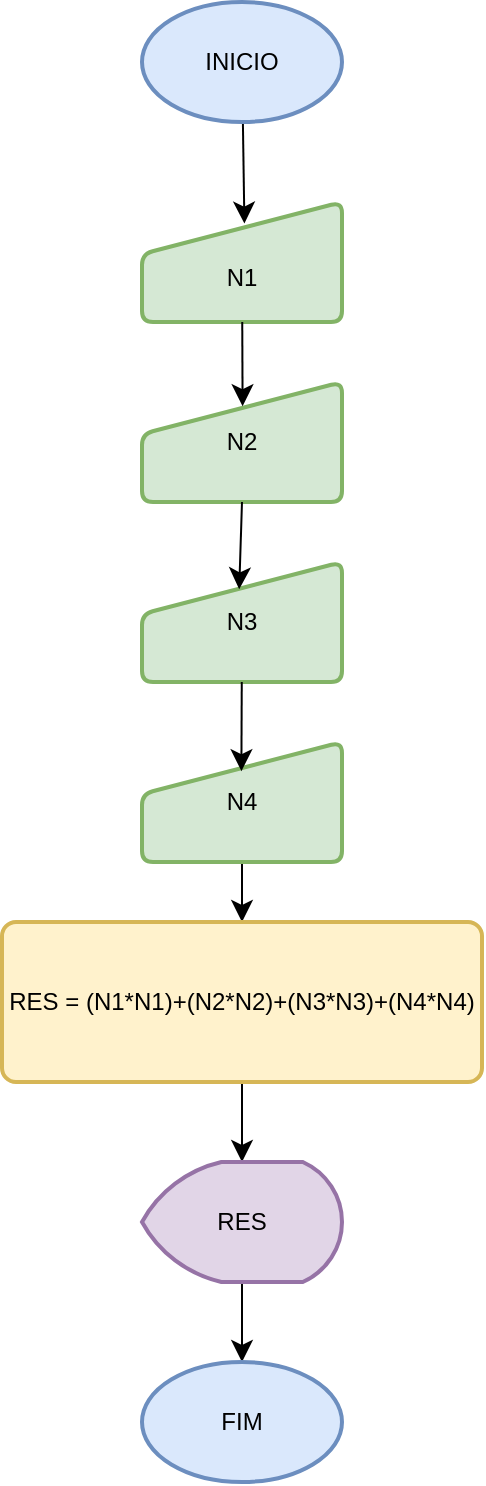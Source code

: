 <mxfile version="26.0.10">
  <diagram id="C5RBs43oDa-KdzZeNtuy" name="Page-1">
    <mxGraphModel dx="1588" dy="1046" grid="1" gridSize="10" guides="1" tooltips="1" connect="1" arrows="1" fold="1" page="1" pageScale="1" pageWidth="827" pageHeight="1169" math="0" shadow="0">
      <root>
        <mxCell id="WIyWlLk6GJQsqaUBKTNV-0" />
        <mxCell id="WIyWlLk6GJQsqaUBKTNV-1" parent="WIyWlLk6GJQsqaUBKTNV-0" />
        <mxCell id="n48ltDwbfwv2yMtDP_i--22" value="" style="edgeStyle=none;curved=1;rounded=0;orthogonalLoop=1;jettySize=auto;html=1;fontSize=12;startSize=8;endSize=8;entryX=0.512;entryY=0.18;entryDx=0;entryDy=0;entryPerimeter=0;" edge="1" parent="WIyWlLk6GJQsqaUBKTNV-1" source="n48ltDwbfwv2yMtDP_i--0" target="n48ltDwbfwv2yMtDP_i--10">
          <mxGeometry relative="1" as="geometry" />
        </mxCell>
        <mxCell id="n48ltDwbfwv2yMtDP_i--0" value="INICIO" style="strokeWidth=2;html=1;shape=mxgraph.flowchart.start_1;whiteSpace=wrap;fillColor=#dae8fc;strokeColor=#6c8ebf;" vertex="1" parent="WIyWlLk6GJQsqaUBKTNV-1">
          <mxGeometry x="400" y="330" width="100" height="60" as="geometry" />
        </mxCell>
        <mxCell id="n48ltDwbfwv2yMtDP_i--10" value="&lt;div&gt;&lt;br&gt;&lt;/div&gt;&lt;div&gt;N1&lt;/div&gt;" style="html=1;strokeWidth=2;shape=manualInput;whiteSpace=wrap;rounded=1;size=26;arcSize=11;fillColor=#d5e8d4;strokeColor=#82b366;" vertex="1" parent="WIyWlLk6GJQsqaUBKTNV-1">
          <mxGeometry x="400" y="430" width="100" height="60" as="geometry" />
        </mxCell>
        <mxCell id="n48ltDwbfwv2yMtDP_i--11" value="&lt;div&gt;N2&lt;/div&gt;" style="html=1;strokeWidth=2;shape=manualInput;whiteSpace=wrap;rounded=1;size=26;arcSize=11;fillColor=#d5e8d4;strokeColor=#82b366;" vertex="1" parent="WIyWlLk6GJQsqaUBKTNV-1">
          <mxGeometry x="400" y="520" width="100" height="60" as="geometry" />
        </mxCell>
        <mxCell id="n48ltDwbfwv2yMtDP_i--12" value="&lt;div&gt;N3&lt;/div&gt;" style="html=1;strokeWidth=2;shape=manualInput;whiteSpace=wrap;rounded=1;size=26;arcSize=11;fillColor=#d5e8d4;strokeColor=#82b366;" vertex="1" parent="WIyWlLk6GJQsqaUBKTNV-1">
          <mxGeometry x="400" y="610" width="100" height="60" as="geometry" />
        </mxCell>
        <mxCell id="n48ltDwbfwv2yMtDP_i--15" value="" style="edgeStyle=none;curved=1;rounded=0;orthogonalLoop=1;jettySize=auto;html=1;fontSize=12;startSize=8;endSize=8;" edge="1" parent="WIyWlLk6GJQsqaUBKTNV-1" source="n48ltDwbfwv2yMtDP_i--13" target="n48ltDwbfwv2yMtDP_i--14">
          <mxGeometry relative="1" as="geometry" />
        </mxCell>
        <mxCell id="n48ltDwbfwv2yMtDP_i--13" value="&lt;div&gt;N4&lt;/div&gt;" style="html=1;strokeWidth=2;shape=manualInput;whiteSpace=wrap;rounded=1;size=26;arcSize=11;fillColor=#d5e8d4;strokeColor=#82b366;" vertex="1" parent="WIyWlLk6GJQsqaUBKTNV-1">
          <mxGeometry x="400" y="700" width="100" height="60" as="geometry" />
        </mxCell>
        <mxCell id="n48ltDwbfwv2yMtDP_i--17" value="" style="edgeStyle=none;curved=1;rounded=0;orthogonalLoop=1;jettySize=auto;html=1;fontSize=12;startSize=8;endSize=8;" edge="1" parent="WIyWlLk6GJQsqaUBKTNV-1" source="n48ltDwbfwv2yMtDP_i--14" target="n48ltDwbfwv2yMtDP_i--16">
          <mxGeometry relative="1" as="geometry" />
        </mxCell>
        <mxCell id="n48ltDwbfwv2yMtDP_i--14" value="RES = (N1*N1)+(N2*N2)+(N3*N3)+(N4*N4)" style="rounded=1;whiteSpace=wrap;html=1;absoluteArcSize=1;arcSize=14;strokeWidth=2;fillColor=#fff2cc;strokeColor=#d6b656;" vertex="1" parent="WIyWlLk6GJQsqaUBKTNV-1">
          <mxGeometry x="330" y="790" width="240" height="80" as="geometry" />
        </mxCell>
        <mxCell id="n48ltDwbfwv2yMtDP_i--21" value="" style="edgeStyle=none;curved=1;rounded=0;orthogonalLoop=1;jettySize=auto;html=1;fontSize=12;startSize=8;endSize=8;" edge="1" parent="WIyWlLk6GJQsqaUBKTNV-1" source="n48ltDwbfwv2yMtDP_i--16" target="n48ltDwbfwv2yMtDP_i--20">
          <mxGeometry relative="1" as="geometry" />
        </mxCell>
        <mxCell id="n48ltDwbfwv2yMtDP_i--16" value="RES" style="strokeWidth=2;html=1;shape=mxgraph.flowchart.display;whiteSpace=wrap;fillColor=#e1d5e7;strokeColor=#9673a6;" vertex="1" parent="WIyWlLk6GJQsqaUBKTNV-1">
          <mxGeometry x="400" y="910" width="100" height="60" as="geometry" />
        </mxCell>
        <mxCell id="n48ltDwbfwv2yMtDP_i--20" value="FIM" style="strokeWidth=2;html=1;shape=mxgraph.flowchart.start_1;whiteSpace=wrap;fillColor=#dae8fc;strokeColor=#6c8ebf;" vertex="1" parent="WIyWlLk6GJQsqaUBKTNV-1">
          <mxGeometry x="400" y="1010" width="100" height="60" as="geometry" />
        </mxCell>
        <mxCell id="n48ltDwbfwv2yMtDP_i--24" style="edgeStyle=none;curved=1;rounded=0;orthogonalLoop=1;jettySize=auto;html=1;entryX=0.503;entryY=0.202;entryDx=0;entryDy=0;entryPerimeter=0;fontSize=12;startSize=8;endSize=8;" edge="1" parent="WIyWlLk6GJQsqaUBKTNV-1" source="n48ltDwbfwv2yMtDP_i--10" target="n48ltDwbfwv2yMtDP_i--11">
          <mxGeometry relative="1" as="geometry" />
        </mxCell>
        <mxCell id="n48ltDwbfwv2yMtDP_i--25" style="edgeStyle=none;curved=1;rounded=0;orthogonalLoop=1;jettySize=auto;html=1;exitX=0.5;exitY=1;exitDx=0;exitDy=0;entryX=0.486;entryY=0.228;entryDx=0;entryDy=0;entryPerimeter=0;fontSize=12;startSize=8;endSize=8;" edge="1" parent="WIyWlLk6GJQsqaUBKTNV-1" source="n48ltDwbfwv2yMtDP_i--11" target="n48ltDwbfwv2yMtDP_i--12">
          <mxGeometry relative="1" as="geometry" />
        </mxCell>
        <mxCell id="n48ltDwbfwv2yMtDP_i--26" style="edgeStyle=none;curved=1;rounded=0;orthogonalLoop=1;jettySize=auto;html=1;entryX=0.497;entryY=0.243;entryDx=0;entryDy=0;entryPerimeter=0;fontSize=12;startSize=8;endSize=8;" edge="1" parent="WIyWlLk6GJQsqaUBKTNV-1" source="n48ltDwbfwv2yMtDP_i--12" target="n48ltDwbfwv2yMtDP_i--13">
          <mxGeometry relative="1" as="geometry" />
        </mxCell>
      </root>
    </mxGraphModel>
  </diagram>
</mxfile>
